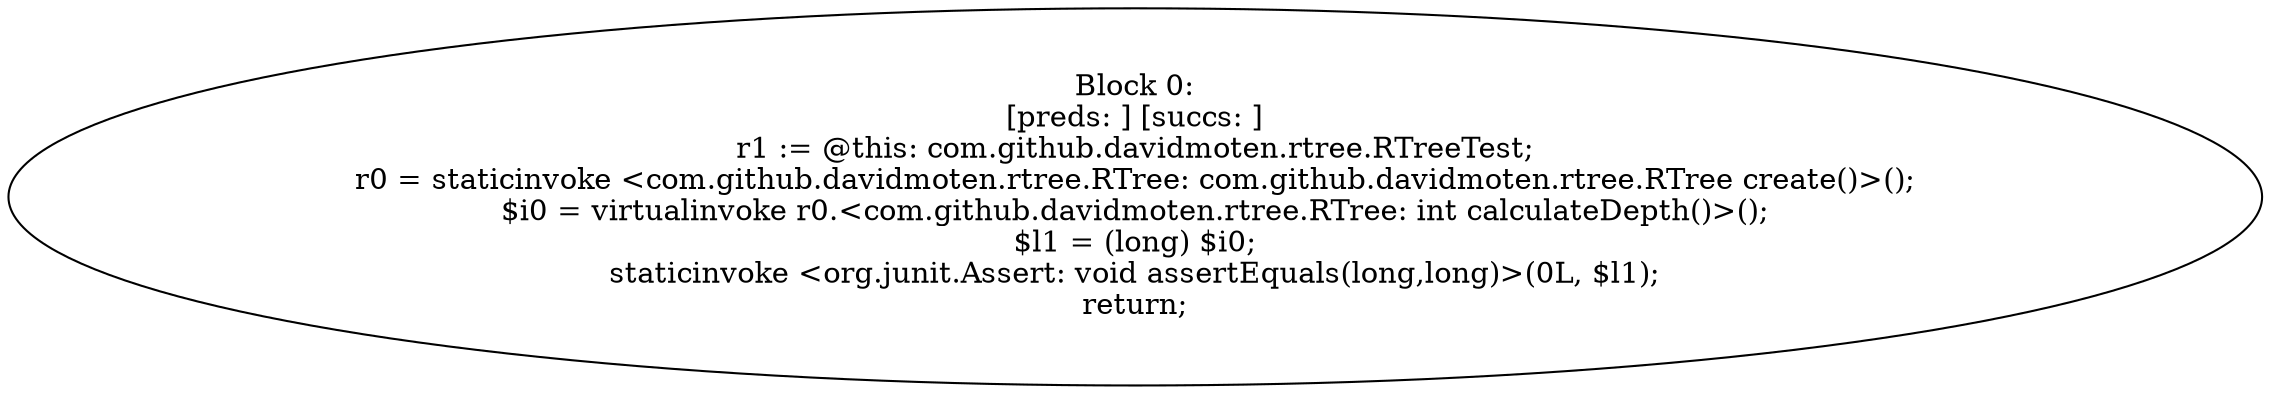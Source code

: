digraph "unitGraph" {
    "Block 0:
[preds: ] [succs: ]
r1 := @this: com.github.davidmoten.rtree.RTreeTest;
r0 = staticinvoke <com.github.davidmoten.rtree.RTree: com.github.davidmoten.rtree.RTree create()>();
$i0 = virtualinvoke r0.<com.github.davidmoten.rtree.RTree: int calculateDepth()>();
$l1 = (long) $i0;
staticinvoke <org.junit.Assert: void assertEquals(long,long)>(0L, $l1);
return;
"
}
